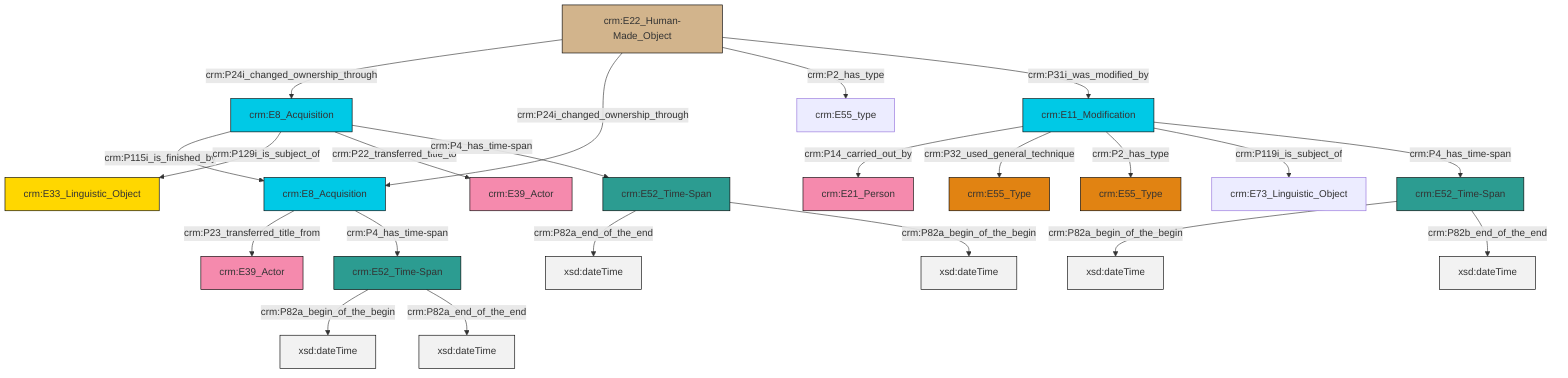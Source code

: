 graph TD
classDef Literal fill:#f2f2f2,stroke:#000000;
classDef CRM_Entity fill:#FFFFFF,stroke:#000000;
classDef Temporal_Entity fill:#00C9E6, stroke:#000000;
classDef Type fill:#E18312, stroke:#000000;
classDef Time-Span fill:#2C9C91, stroke:#000000;
classDef Appellation fill:#FFEB7F, stroke:#000000;
classDef Place fill:#008836, stroke:#000000;
classDef Persistent_Item fill:#B266B2, stroke:#000000;
classDef Conceptual_Object fill:#FFD700, stroke:#000000;
classDef Physical_Thing fill:#D2B48C, stroke:#000000;
classDef Actor fill:#f58aad, stroke:#000000;
classDef PC_Classes fill:#4ce600, stroke:#000000;
classDef Multi fill:#cccccc,stroke:#000000;

0["crm:E52_Time-Span"]:::Time-Span -->|crm:P82a_begin_of_the_begin| 1[xsd:dateTime]:::Literal
2["crm:E22_Human-Made_Object"]:::Physical_Thing -->|crm:P24i_changed_ownership_through| 3["crm:E8_Acquisition"]:::Temporal_Entity
2["crm:E22_Human-Made_Object"]:::Physical_Thing -->|crm:P24i_changed_ownership_through| 4["crm:E8_Acquisition"]:::Temporal_Entity
5["crm:E52_Time-Span"]:::Time-Span -->|crm:P82a_begin_of_the_begin| 6[xsd:dateTime]:::Literal
9["crm:E11_Modification"]:::Temporal_Entity -->|crm:P14_carried_out_by| 10["crm:E21_Person"]:::Actor
9["crm:E11_Modification"]:::Temporal_Entity -->|crm:P32_used_general_technique| 7["crm:E55_Type"]:::Type
2["crm:E22_Human-Made_Object"]:::Physical_Thing -->|crm:P2_has_type| 11["crm:E55_type"]:::Default
4["crm:E8_Acquisition"]:::Temporal_Entity -->|crm:P23_transferred_title_from| 13["crm:E39_Actor"]:::Actor
0["crm:E52_Time-Span"]:::Time-Span -->|crm:P82b_end_of_the_end| 14[xsd:dateTime]:::Literal
3["crm:E8_Acquisition"]:::Temporal_Entity -->|crm:P115i_is_finished_by| 4["crm:E8_Acquisition"]:::Temporal_Entity
3["crm:E8_Acquisition"]:::Temporal_Entity -->|crm:P129i_is_subject_of| 18["crm:E33_Linguistic_Object"]:::Conceptual_Object
9["crm:E11_Modification"]:::Temporal_Entity -->|crm:P2_has_type| 19["crm:E55_Type"]:::Type
3["crm:E8_Acquisition"]:::Temporal_Entity -->|crm:P22_transferred_title_to| 21["crm:E39_Actor"]:::Actor
5["crm:E52_Time-Span"]:::Time-Span -->|crm:P82a_end_of_the_end| 23[xsd:dateTime]:::Literal
4["crm:E8_Acquisition"]:::Temporal_Entity -->|crm:P4_has_time-span| 5["crm:E52_Time-Span"]:::Time-Span
3["crm:E8_Acquisition"]:::Temporal_Entity -->|crm:P4_has_time-span| 26["crm:E52_Time-Span"]:::Time-Span
2["crm:E22_Human-Made_Object"]:::Physical_Thing -->|crm:P31i_was_modified_by| 9["crm:E11_Modification"]:::Temporal_Entity
26["crm:E52_Time-Span"]:::Time-Span -->|crm:P82a_end_of_the_end| 27[xsd:dateTime]:::Literal
26["crm:E52_Time-Span"]:::Time-Span -->|crm:P82a_begin_of_the_begin| 31[xsd:dateTime]:::Literal
9["crm:E11_Modification"]:::Temporal_Entity -->|crm:P119i_is_subject_of| 32["crm:E73_Linguistic_Object"]:::Default
9["crm:E11_Modification"]:::Temporal_Entity -->|crm:P4_has_time-span| 0["crm:E52_Time-Span"]:::Time-Span